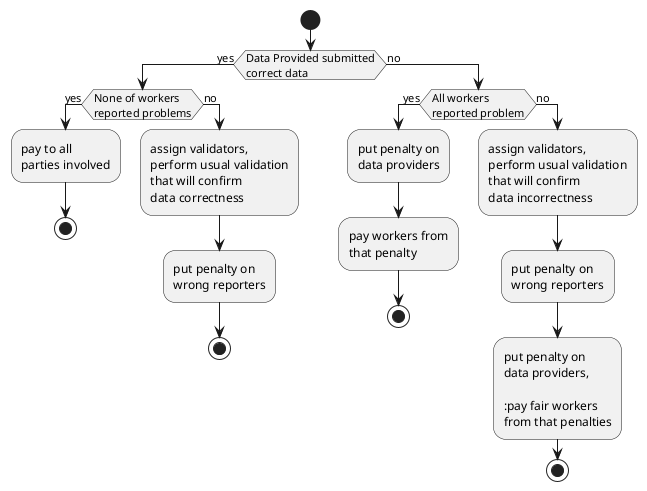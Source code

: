 @startuml
start

if (Data Provided submitted\ncorrect data) then (yes)
  if (None of workers\nreported problems) then (yes)
    :pay to all 
    parties involved;

    stop
  else (no)
    :assign validators,
    perform usual validation
    that will confirm
    data correctness;
    
    :put penalty on
    wrong reporters;

    stop
  endif
else (no)
  if (All workers\nreported problem) then (yes)
    :put penalty on
    data providers;

    :pay workers from
    that penalty;

    stop
  else (no)
    :assign validators,
    perform usual validation
    that will confirm
    data incorrectness;

    :put penalty on
    wrong reporters;
    
    :put penalty on
    data providers,

    :pay fair workers
    from that penalties;

    stop
  endif
endif
@enduml
